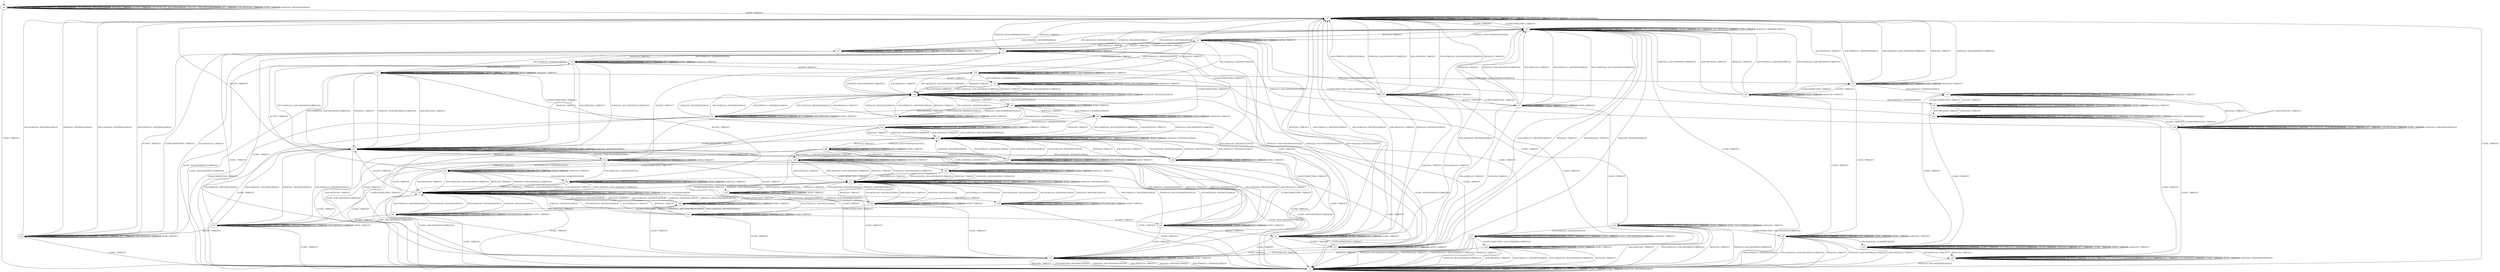 digraph G {
s0 [label="s0"];
s0 -> s0[label=" CLOSECONNECTION / TIMEOUT "];
s0 -> s0[label=" ACK+PSH(V,V,1) / RST(ZERO,ZERO,0) "];
s0 -> s0[label=" SYN+ACK(V,V,0) / RST(ZERO,ZERO,0) "];
s0 -> s0[label=" RST(V,V,0) / TIMEOUT "];
s0 -> s0[label=" ACCEPT / TIMEOUT "];
s0 -> s0[label=" FIN+ACK(V,V,0) / RST(ZERO,ZERO,0) "];
s0 -> s1[label=" LISTEN / TIMEOUT "];
s0 -> s0[label=" SYN(V,V,0) / ACK+RST(ZERO,NEXT,0) "];
s0 -> s0[label=" RCV / TIMEOUT "];
s0 -> s0[label=" ACK+RST(V,V,0) / TIMEOUT "];
s0 -> s2[label=" CLOSE / TIMEOUT "];
s0 -> s0[label=" SEND / TIMEOUT "];
s0 -> s0[label=" ACK(V,V,0) / RST(ZERO,ZERO,0) "];
s1 [label="s1"];
s1 -> s1[label=" CLOSECONNECTION / TIMEOUT "];
s1 -> s1[label=" ACK+PSH(V,V,1) / RST(ZERO,ZERO,0) "];
s1 -> s1[label=" SYN+ACK(V,V,0) / RST(ZERO,ZERO,0) "];
s1 -> s1[label=" RST(V,V,0) / TIMEOUT "];
s1 -> s4[label=" ACCEPT / TIMEOUT "];
s1 -> s1[label=" FIN+ACK(V,V,0) / RST(ZERO,ZERO,0) "];
s1 -> s1[label=" LISTEN / TIMEOUT "];
s1 -> s3[label=" SYN(V,V,0) / ACK+SYN(FRESH,NEXT,0) "];
s1 -> s1[label=" RCV / TIMEOUT "];
s1 -> s1[label=" ACK+RST(V,V,0) / TIMEOUT "];
s1 -> s2[label=" CLOSE / TIMEOUT "];
s1 -> s1[label=" SEND / TIMEOUT "];
s1 -> s1[label=" ACK(V,V,0) / RST(ZERO,ZERO,0) "];
s2 [label="s2"];
s2 -> s2[label=" CLOSECONNECTION / TIMEOUT "];
s2 -> s2[label=" ACK+PSH(V,V,1) / RST(ZERO,ZERO,0) "];
s2 -> s2[label=" SYN+ACK(V,V,0) / RST(ZERO,ZERO,0) "];
s2 -> s2[label=" RST(V,V,0) / TIMEOUT "];
s2 -> s2[label=" ACCEPT / TIMEOUT "];
s2 -> s2[label=" FIN+ACK(V,V,0) / RST(ZERO,ZERO,0) "];
s2 -> s2[label=" LISTEN / TIMEOUT "];
s2 -> s2[label=" SYN(V,V,0) / ACK+RST(ZERO,NEXT,0) "];
s2 -> s2[label=" RCV / TIMEOUT "];
s2 -> s2[label=" ACK+RST(V,V,0) / TIMEOUT "];
s2 -> s2[label=" CLOSE / TIMEOUT "];
s2 -> s2[label=" SEND / TIMEOUT "];
s2 -> s2[label=" ACK(V,V,0) / RST(ZERO,ZERO,0) "];
s3 [label="s3"];
s3 -> s3[label=" CLOSECONNECTION / TIMEOUT "];
s3 -> s8[label=" ACK+PSH(V,V,1) / ACK(NEXT,NEXT,0) "];
s3 -> s6[label=" SYN+ACK(V,V,0) / RST(NEXT,ZERO,0) "];
s3 -> s1[label=" RST(V,V,0) / TIMEOUT "];
s3 -> s9[label=" ACCEPT / TIMEOUT "];
s3 -> s7[label=" FIN+ACK(V,V,0) / ACK(NEXT,NEXT,0) "];
s3 -> s3[label=" LISTEN / TIMEOUT "];
s3 -> s3[label=" SYN(V,V,0) / TIMEOUT "];
s3 -> s3[label=" RCV / TIMEOUT "];
s3 -> s10[label=" ACK+RST(V,V,0) / TIMEOUT "];
s3 -> s5[label=" CLOSE / TIMEOUT "];
s3 -> s3[label=" SEND / TIMEOUT "];
s3 -> s8[label=" ACK(V,V,0) / TIMEOUT "];
s4 [label="s4"];
s4 -> s1[label=" CLOSECONNECTION / TIMEOUT "];
s4 -> s4[label=" ACK+PSH(V,V,1) / RST(ZERO,ZERO,0) "];
s4 -> s4[label=" SYN+ACK(V,V,0) / RST(ZERO,ZERO,0) "];
s4 -> s4[label=" RST(V,V,0) / TIMEOUT "];
s4 -> s4[label=" ACCEPT / TIMEOUT "];
s4 -> s4[label=" FIN+ACK(V,V,0) / RST(ZERO,ZERO,0) "];
s4 -> s4[label=" LISTEN / TIMEOUT "];
s4 -> s9[label=" SYN(V,V,0) / ACK+SYN(FRESH,NEXT,0) "];
s4 -> s4[label=" RCV / TIMEOUT "];
s4 -> s4[label=" ACK+RST(V,V,0) / TIMEOUT "];
s4 -> s2[label=" CLOSE / TIMEOUT "];
s4 -> s4[label=" SEND / TIMEOUT "];
s4 -> s4[label=" ACK(V,V,0) / RST(ZERO,ZERO,0) "];
s5 [label="s5"];
s5 -> s5[label=" CLOSECONNECTION / TIMEOUT "];
s5 -> s2[label=" ACK+PSH(V,V,1) / RST(NEXT,ZERO,0) "];
s5 -> s5[label=" SYN+ACK(V,V,0) / RST(NEXT,ZERO,0) "];
s5 -> s2[label=" RST(V,V,0) / TIMEOUT "];
s5 -> s5[label=" ACCEPT / TIMEOUT "];
s5 -> s2[label=" FIN+ACK(V,V,0) / RST(NEXT,ZERO,0) "];
s5 -> s5[label=" LISTEN / TIMEOUT "];
s5 -> s2[label=" SYN(V,V,0) / ACK+RST(ZERO,NEXT,0) "];
s5 -> s5[label=" RCV / TIMEOUT "];
s5 -> s2[label=" ACK+RST(V,V,0) / TIMEOUT "];
s5 -> s5[label=" CLOSE / TIMEOUT "];
s5 -> s5[label=" SEND / TIMEOUT "];
s5 -> s2[label=" ACK(V,V,0) / RST(NEXT,ZERO,0) "];
s6 [label="s6"];
s6 -> s6[label=" CLOSECONNECTION / TIMEOUT "];
s6 -> s1[label=" ACK+PSH(V,V,1) / RST(NEXT,ZERO,0) "];
s6 -> s6[label=" SYN+ACK(V,V,0) / RST(NEXT,ZERO,0) "];
s6 -> s1[label=" RST(V,V,0) / TIMEOUT "];
s6 -> s11[label=" ACCEPT / TIMEOUT "];
s6 -> s1[label=" FIN+ACK(V,V,0) / RST(NEXT,ZERO,0) "];
s6 -> s6[label=" LISTEN / TIMEOUT "];
s6 -> s3[label=" SYN(V,V,0) / ACK+SYN(FRESH,NEXT,0) "];
s6 -> s6[label=" RCV / TIMEOUT "];
s6 -> s1[label=" ACK+RST(V,V,0) / TIMEOUT "];
s6 -> s5[label=" CLOSE / TIMEOUT "];
s6 -> s6[label=" SEND / TIMEOUT "];
s6 -> s1[label=" ACK(V,V,0) / RST(NEXT,ZERO,0) "];
s7 [label="s7"];
s7 -> s7[label=" CLOSECONNECTION / TIMEOUT "];
s7 -> s7[label=" ACK+PSH(V,V,1) / ACK(NEXT,NEXT,0) "];
s7 -> s12[label=" SYN+ACK(V,V,0) / ACK+RST(NEXT,CURRENT,0) "];
s7 -> s12[label=" RST(V,V,0) / TIMEOUT "];
s7 -> s13[label=" ACCEPT / TIMEOUT "];
s7 -> s7[label=" FIN+ACK(V,V,0) / ACK(NEXT,NEXT,0) "];
s7 -> s7[label=" LISTEN / TIMEOUT "];
s7 -> s12[label=" SYN(V,V,0) / ACK+RST(NEXT,CURRENT,0) "];
s7 -> s7[label=" RCV / TIMEOUT "];
s7 -> s12[label=" ACK+RST(V,V,0) / TIMEOUT "];
s7 -> s2[label=" CLOSE / ACK+RST(NEXT,CURRENT,0) "];
s7 -> s7[label=" SEND / TIMEOUT "];
s7 -> s7[label=" ACK(V,V,0) / TIMEOUT "];
s8 [label="s8"];
s8 -> s8[label=" CLOSECONNECTION / TIMEOUT "];
s8 -> s8[label=" ACK+PSH(V,V,1) / ACK(NEXT,NEXT,0) "];
s8 -> s12[label=" SYN+ACK(V,V,0) / ACK+RST(NEXT,CURRENT,0) "];
s8 -> s12[label=" RST(V,V,0) / TIMEOUT "];
s8 -> s14[label=" ACCEPT / TIMEOUT "];
s8 -> s7[label=" FIN+ACK(V,V,0) / ACK(NEXT,NEXT,0) "];
s8 -> s8[label=" LISTEN / TIMEOUT "];
s8 -> s12[label=" SYN(V,V,0) / ACK+RST(NEXT,CURRENT,0) "];
s8 -> s8[label=" RCV / TIMEOUT "];
s8 -> s12[label=" ACK+RST(V,V,0) / TIMEOUT "];
s8 -> s2[label=" CLOSE / ACK+RST(NEXT,CURRENT,0) "];
s8 -> s8[label=" SEND / TIMEOUT "];
s8 -> s8[label=" ACK(V,V,0) / TIMEOUT "];
s9 [label="s9"];
s9 -> s3[label=" CLOSECONNECTION / TIMEOUT "];
s9 -> s14[label=" ACK+PSH(V,V,1) / ACK(NEXT,NEXT,0) "];
s9 -> s11[label=" SYN+ACK(V,V,0) / RST(NEXT,ZERO,0) "];
s9 -> s4[label=" RST(V,V,0) / TIMEOUT "];
s9 -> s9[label=" ACCEPT / TIMEOUT "];
s9 -> s13[label=" FIN+ACK(V,V,0) / ACK(NEXT,NEXT,0) "];
s9 -> s9[label=" LISTEN / TIMEOUT "];
s9 -> s9[label=" SYN(V,V,0) / TIMEOUT "];
s9 -> s9[label=" RCV / TIMEOUT "];
s9 -> s15[label=" ACK+RST(V,V,0) / TIMEOUT "];
s9 -> s5[label=" CLOSE / TIMEOUT "];
s9 -> s9[label=" SEND / TIMEOUT "];
s9 -> s14[label=" ACK(V,V,0) / TIMEOUT "];
s10 [label="s10"];
s10 -> s10[label=" CLOSECONNECTION / TIMEOUT "];
s10 -> s1[label=" ACK+PSH(V,V,1) / RST(ZERO,ZERO,0) "];
s10 -> s1[label=" SYN+ACK(V,V,0) / RST(ZERO,ZERO,0) "];
s10 -> s10[label=" RST(V,V,0) / TIMEOUT "];
s10 -> s15[label=" ACCEPT / TIMEOUT "];
s10 -> s1[label=" FIN+ACK(V,V,0) / RST(ZERO,ZERO,0) "];
s10 -> s10[label=" LISTEN / TIMEOUT "];
s10 -> s10[label=" SYN(V,V,0) / TIMEOUT "];
s10 -> s10[label=" RCV / TIMEOUT "];
s10 -> s10[label=" ACK+RST(V,V,0) / TIMEOUT "];
s10 -> s2[label=" CLOSE / TIMEOUT "];
s10 -> s10[label=" SEND / TIMEOUT "];
s10 -> s1[label=" ACK(V,V,0) / RST(ZERO,ZERO,0) "];
s11 [label="s11"];
s11 -> s6[label=" CLOSECONNECTION / TIMEOUT "];
s11 -> s4[label=" ACK+PSH(V,V,1) / RST(NEXT,ZERO,0) "];
s11 -> s11[label=" SYN+ACK(V,V,0) / RST(NEXT,ZERO,0) "];
s11 -> s4[label=" RST(V,V,0) / TIMEOUT "];
s11 -> s11[label=" ACCEPT / TIMEOUT "];
s11 -> s4[label=" FIN+ACK(V,V,0) / RST(NEXT,ZERO,0) "];
s11 -> s11[label=" LISTEN / TIMEOUT "];
s11 -> s9[label=" SYN(V,V,0) / ACK+SYN(FRESH,NEXT,0) "];
s11 -> s11[label=" RCV / TIMEOUT "];
s11 -> s4[label=" ACK+RST(V,V,0) / TIMEOUT "];
s11 -> s5[label=" CLOSE / TIMEOUT "];
s11 -> s11[label=" SEND / TIMEOUT "];
s11 -> s4[label=" ACK(V,V,0) / RST(NEXT,ZERO,0) "];
s12 [label="s12"];
s12 -> s12[label=" CLOSECONNECTION / TIMEOUT "];
s12 -> s12[label=" ACK+PSH(V,V,1) / RST(ZERO,ZERO,0) "];
s12 -> s12[label=" SYN+ACK(V,V,0) / RST(ZERO,ZERO,0) "];
s12 -> s12[label=" RST(V,V,0) / TIMEOUT "];
s12 -> s1[label=" ACCEPT / TIMEOUT "];
s12 -> s12[label=" FIN+ACK(V,V,0) / RST(ZERO,ZERO,0) "];
s12 -> s12[label=" LISTEN / TIMEOUT "];
s12 -> s16[label=" SYN(V,V,0) / ACK+SYN(FRESH,NEXT,0) "];
s12 -> s12[label=" RCV / TIMEOUT "];
s12 -> s12[label=" ACK+RST(V,V,0) / TIMEOUT "];
s12 -> s2[label=" CLOSE / TIMEOUT "];
s12 -> s12[label=" SEND / TIMEOUT "];
s12 -> s12[label=" ACK(V,V,0) / RST(ZERO,ZERO,0) "];
s13 [label="s13"];
s13 -> s18[label=" CLOSECONNECTION / ACK+FIN(NEXT,CURRENT,0) "];
s13 -> s13[label=" ACK+PSH(V,V,1) / ACK(NEXT,NEXT,0) "];
s13 -> s19[label=" SYN+ACK(V,V,0) / ACK+RST(NEXT,CURRENT,0) "];
s13 -> s19[label=" RST(V,V,0) / TIMEOUT "];
s13 -> s13[label=" ACCEPT / TIMEOUT "];
s13 -> s13[label=" FIN+ACK(V,V,0) / ACK(NEXT,NEXT,0) "];
s13 -> s13[label=" LISTEN / TIMEOUT "];
s13 -> s19[label=" SYN(V,V,0) / ACK+RST(NEXT,CURRENT,0) "];
s13 -> s13[label=" RCV / TIMEOUT "];
s13 -> s19[label=" ACK+RST(V,V,0) / TIMEOUT "];
s13 -> s17[label=" CLOSE / TIMEOUT "];
s13 -> s13[label=" SEND / ACK+PSH(NEXT,CURRENT,1) "];
s13 -> s13[label=" ACK(V,V,0) / TIMEOUT "];
s14 [label="s14"];
s14 -> s21[label=" CLOSECONNECTION / ACK+FIN(NEXT,CURRENT,0) "];
s14 -> s14[label=" ACK+PSH(V,V,1) / ACK(NEXT,NEXT,0) "];
s14 -> s19[label=" SYN+ACK(V,V,0) / ACK+RST(NEXT,CURRENT,0) "];
s14 -> s19[label=" RST(V,V,0) / TIMEOUT "];
s14 -> s14[label=" ACCEPT / TIMEOUT "];
s14 -> s13[label=" FIN+ACK(V,V,0) / ACK(NEXT,NEXT,0) "];
s14 -> s14[label=" LISTEN / TIMEOUT "];
s14 -> s19[label=" SYN(V,V,0) / ACK+RST(NEXT,CURRENT,0) "];
s14 -> s14[label=" RCV / TIMEOUT "];
s14 -> s19[label=" ACK+RST(V,V,0) / TIMEOUT "];
s14 -> s20[label=" CLOSE / TIMEOUT "];
s14 -> s14[label=" SEND / ACK+PSH(NEXT,CURRENT,1) "];
s14 -> s14[label=" ACK(V,V,0) / TIMEOUT "];
s15 [label="s15"];
s15 -> s10[label=" CLOSECONNECTION / TIMEOUT "];
s15 -> s4[label=" ACK+PSH(V,V,1) / RST(ZERO,ZERO,0) "];
s15 -> s4[label=" SYN+ACK(V,V,0) / RST(ZERO,ZERO,0) "];
s15 -> s15[label=" RST(V,V,0) / TIMEOUT "];
s15 -> s15[label=" ACCEPT / TIMEOUT "];
s15 -> s4[label=" FIN+ACK(V,V,0) / RST(ZERO,ZERO,0) "];
s15 -> s15[label=" LISTEN / TIMEOUT "];
s15 -> s15[label=" SYN(V,V,0) / TIMEOUT "];
s15 -> s15[label=" RCV / TIMEOUT "];
s15 -> s15[label=" ACK+RST(V,V,0) / TIMEOUT "];
s15 -> s2[label=" CLOSE / TIMEOUT "];
s15 -> s15[label=" SEND / TIMEOUT "];
s15 -> s4[label=" ACK(V,V,0) / RST(ZERO,ZERO,0) "];
s16 [label="s16"];
s16 -> s16[label=" CLOSECONNECTION / TIMEOUT "];
s16 -> s23[label=" ACK+PSH(V,V,1) / ACK(NEXT,NEXT,0) "];
s16 -> s22[label=" SYN+ACK(V,V,0) / RST(NEXT,ZERO,0) "];
s16 -> s12[label=" RST(V,V,0) / TIMEOUT "];
s16 -> s3[label=" ACCEPT / TIMEOUT "];
s16 -> s24[label=" FIN+ACK(V,V,0) / ACK(NEXT,NEXT,0) "];
s16 -> s16[label=" LISTEN / TIMEOUT "];
s16 -> s16[label=" SYN(V,V,0) / TIMEOUT "];
s16 -> s16[label=" RCV / TIMEOUT "];
s16 -> s25[label=" ACK+RST(V,V,0) / TIMEOUT "];
s16 -> s5[label=" CLOSE / TIMEOUT "];
s16 -> s16[label=" SEND / TIMEOUT "];
s16 -> s23[label=" ACK(V,V,0) / TIMEOUT "];
s17 [label="s17"];
s17 -> s26[label=" CLOSECONNECTION / ACK+FIN(NEXT,CURRENT,0) "];
s17 -> s17[label=" ACK+PSH(V,V,1) / ACK(NEXT,NEXT,0) "];
s17 -> s2[label=" SYN+ACK(V,V,0) / ACK+RST(NEXT,CURRENT,0) "];
s17 -> s2[label=" RST(V,V,0) / TIMEOUT "];
s17 -> s17[label=" ACCEPT / TIMEOUT "];
s17 -> s17[label=" FIN+ACK(V,V,0) / ACK(NEXT,NEXT,0) "];
s17 -> s17[label=" LISTEN / TIMEOUT "];
s17 -> s2[label=" SYN(V,V,0) / ACK+RST(NEXT,CURRENT,0) "];
s17 -> s17[label=" RCV / TIMEOUT "];
s17 -> s2[label=" ACK+RST(V,V,0) / TIMEOUT "];
s17 -> s17[label=" CLOSE / TIMEOUT "];
s17 -> s17[label=" SEND / ACK+PSH(NEXT,CURRENT,1) "];
s17 -> s17[label=" ACK(V,V,0) / TIMEOUT "];
s18 [label="s18"];
s18 -> s18[label=" CLOSECONNECTION / TIMEOUT "];
s18 -> s1[label=" ACK+PSH(V,V,1) / RST(NEXT,ZERO,0) "];
s18 -> s1[label=" SYN+ACK(V,V,0) / ACK+RST(NEXT,CURRENT,0) "];
s18 -> s1[label=" RST(V,V,0) / TIMEOUT "];
s18 -> s27[label=" ACCEPT / TIMEOUT "];
s18 -> s6[label=" FIN+ACK(V,V,0) / TIMEOUT "];
s18 -> s18[label=" LISTEN / TIMEOUT "];
s18 -> s1[label=" SYN(V,V,0) / ACK+RST(NEXT,CURRENT,0) "];
s18 -> s18[label=" RCV / TIMEOUT "];
s18 -> s1[label=" ACK+RST(V,V,0) / TIMEOUT "];
s18 -> s26[label=" CLOSE / TIMEOUT "];
s18 -> s18[label=" SEND / TIMEOUT "];
s18 -> s6[label=" ACK(V,V,0) / TIMEOUT "];
s19 [label="s19"];
s19 -> s1[label=" CLOSECONNECTION / TIMEOUT "];
s19 -> s19[label=" ACK+PSH(V,V,1) / RST(ZERO,ZERO,0) "];
s19 -> s19[label=" SYN+ACK(V,V,0) / RST(ZERO,ZERO,0) "];
s19 -> s19[label=" RST(V,V,0) / TIMEOUT "];
s19 -> s19[label=" ACCEPT / TIMEOUT "];
s19 -> s19[label=" FIN+ACK(V,V,0) / RST(ZERO,ZERO,0) "];
s19 -> s19[label=" LISTEN / TIMEOUT "];
s19 -> s28[label=" SYN(V,V,0) / ACK+SYN(FRESH,NEXT,0) "];
s19 -> s19[label=" RCV / TIMEOUT "];
s19 -> s19[label=" ACK+RST(V,V,0) / TIMEOUT "];
s19 -> s2[label=" CLOSE / TIMEOUT "];
s19 -> s19[label=" SEND / TIMEOUT "];
s19 -> s19[label=" ACK(V,V,0) / RST(ZERO,ZERO,0) "];
s20 [label="s20"];
s20 -> s29[label=" CLOSECONNECTION / ACK+FIN(NEXT,CURRENT,0) "];
s20 -> s20[label=" ACK+PSH(V,V,1) / ACK(NEXT,NEXT,0) "];
s20 -> s2[label=" SYN+ACK(V,V,0) / ACK+RST(NEXT,CURRENT,0) "];
s20 -> s2[label=" RST(V,V,0) / TIMEOUT "];
s20 -> s20[label=" ACCEPT / TIMEOUT "];
s20 -> s17[label=" FIN+ACK(V,V,0) / ACK(NEXT,NEXT,0) "];
s20 -> s20[label=" LISTEN / TIMEOUT "];
s20 -> s2[label=" SYN(V,V,0) / ACK+RST(NEXT,CURRENT,0) "];
s20 -> s20[label=" RCV / TIMEOUT "];
s20 -> s2[label=" ACK+RST(V,V,0) / TIMEOUT "];
s20 -> s20[label=" CLOSE / TIMEOUT "];
s20 -> s20[label=" SEND / ACK+PSH(NEXT,CURRENT,1) "];
s20 -> s20[label=" ACK(V,V,0) / TIMEOUT "];
s21 [label="s21"];
s21 -> s21[label=" CLOSECONNECTION / TIMEOUT "];
s21 -> s1[label=" ACK+PSH(V,V,1) / RST(NEXT,ZERO,0) "];
s21 -> s1[label=" SYN+ACK(V,V,0) / ACK+RST(NEXT,CURRENT,0) "];
s21 -> s1[label=" RST(V,V,0) / TIMEOUT "];
s21 -> s30[label=" ACCEPT / TIMEOUT "];
s21 -> s31[label=" FIN+ACK(V,V,0) / ACK(NEXT,NEXT,0) "];
s21 -> s21[label=" LISTEN / TIMEOUT "];
s21 -> s1[label=" SYN(V,V,0) / ACK+RST(NEXT,CURRENT,0) "];
s21 -> s21[label=" RCV / TIMEOUT "];
s21 -> s1[label=" ACK+RST(V,V,0) / TIMEOUT "];
s21 -> s29[label=" CLOSE / TIMEOUT "];
s21 -> s21[label=" SEND / TIMEOUT "];
s21 -> s21[label=" ACK(V,V,0) / TIMEOUT "];
s22 [label="s22"];
s22 -> s22[label=" CLOSECONNECTION / TIMEOUT "];
s22 -> s12[label=" ACK+PSH(V,V,1) / RST(NEXT,ZERO,0) "];
s22 -> s22[label=" SYN+ACK(V,V,0) / RST(NEXT,ZERO,0) "];
s22 -> s12[label=" RST(V,V,0) / TIMEOUT "];
s22 -> s6[label=" ACCEPT / TIMEOUT "];
s22 -> s12[label=" FIN+ACK(V,V,0) / RST(NEXT,ZERO,0) "];
s22 -> s22[label=" LISTEN / TIMEOUT "];
s22 -> s16[label=" SYN(V,V,0) / ACK+SYN(FRESH,NEXT,0) "];
s22 -> s22[label=" RCV / TIMEOUT "];
s22 -> s12[label=" ACK+RST(V,V,0) / TIMEOUT "];
s22 -> s5[label=" CLOSE / TIMEOUT "];
s22 -> s22[label=" SEND / TIMEOUT "];
s22 -> s12[label=" ACK(V,V,0) / RST(NEXT,ZERO,0) "];
s23 [label="s23"];
s23 -> s23[label=" CLOSECONNECTION / TIMEOUT "];
s23 -> s23[label=" ACK+PSH(V,V,1) / ACK(NEXT,NEXT,0) "];
s23 -> s32[label=" SYN+ACK(V,V,0) / ACK+RST(NEXT,CURRENT,0) "];
s23 -> s32[label=" RST(V,V,0) / TIMEOUT "];
s23 -> s8[label=" ACCEPT / TIMEOUT "];
s23 -> s24[label=" FIN+ACK(V,V,0) / ACK(NEXT,NEXT,0) "];
s23 -> s23[label=" LISTEN / TIMEOUT "];
s23 -> s32[label=" SYN(V,V,0) / ACK+RST(NEXT,CURRENT,0) "];
s23 -> s23[label=" RCV / TIMEOUT "];
s23 -> s32[label=" ACK+RST(V,V,0) / TIMEOUT "];
s23 -> s2[label=" CLOSE / ACK+RST(NEXT,CURRENT,0) "];
s23 -> s23[label=" SEND / TIMEOUT "];
s23 -> s23[label=" ACK(V,V,0) / TIMEOUT "];
s24 [label="s24"];
s24 -> s24[label=" CLOSECONNECTION / TIMEOUT "];
s24 -> s24[label=" ACK+PSH(V,V,1) / ACK(NEXT,NEXT,0) "];
s24 -> s32[label=" SYN+ACK(V,V,0) / ACK+RST(NEXT,CURRENT,0) "];
s24 -> s32[label=" RST(V,V,0) / TIMEOUT "];
s24 -> s7[label=" ACCEPT / TIMEOUT "];
s24 -> s24[label=" FIN+ACK(V,V,0) / ACK(NEXT,NEXT,0) "];
s24 -> s24[label=" LISTEN / TIMEOUT "];
s24 -> s32[label=" SYN(V,V,0) / ACK+RST(NEXT,CURRENT,0) "];
s24 -> s24[label=" RCV / TIMEOUT "];
s24 -> s32[label=" ACK+RST(V,V,0) / TIMEOUT "];
s24 -> s2[label=" CLOSE / ACK+RST(NEXT,CURRENT,0) "];
s24 -> s24[label=" SEND / TIMEOUT "];
s24 -> s24[label=" ACK(V,V,0) / TIMEOUT "];
s25 [label="s25"];
s25 -> s25[label=" CLOSECONNECTION / TIMEOUT "];
s25 -> s12[label=" ACK+PSH(V,V,1) / RST(ZERO,ZERO,0) "];
s25 -> s12[label=" SYN+ACK(V,V,0) / RST(ZERO,ZERO,0) "];
s25 -> s25[label=" RST(V,V,0) / TIMEOUT "];
s25 -> s10[label=" ACCEPT / TIMEOUT "];
s25 -> s12[label=" FIN+ACK(V,V,0) / RST(ZERO,ZERO,0) "];
s25 -> s25[label=" LISTEN / TIMEOUT "];
s25 -> s25[label=" SYN(V,V,0) / TIMEOUT "];
s25 -> s25[label=" RCV / TIMEOUT "];
s25 -> s25[label=" ACK+RST(V,V,0) / TIMEOUT "];
s25 -> s2[label=" CLOSE / TIMEOUT "];
s25 -> s25[label=" SEND / TIMEOUT "];
s25 -> s12[label=" ACK(V,V,0) / RST(ZERO,ZERO,0) "];
s26 [label="s26"];
s26 -> s26[label=" CLOSECONNECTION / TIMEOUT "];
s26 -> s2[label=" ACK+PSH(V,V,1) / RST(NEXT,ZERO,0) "];
s26 -> s2[label=" SYN+ACK(V,V,0) / ACK+RST(NEXT,CURRENT,0) "];
s26 -> s2[label=" RST(V,V,0) / TIMEOUT "];
s26 -> s26[label=" ACCEPT / TIMEOUT "];
s26 -> s5[label=" FIN+ACK(V,V,0) / TIMEOUT "];
s26 -> s26[label=" LISTEN / TIMEOUT "];
s26 -> s2[label=" SYN(V,V,0) / ACK+RST(NEXT,CURRENT,0) "];
s26 -> s26[label=" RCV / TIMEOUT "];
s26 -> s2[label=" ACK+RST(V,V,0) / TIMEOUT "];
s26 -> s26[label=" CLOSE / TIMEOUT "];
s26 -> s26[label=" SEND / TIMEOUT "];
s26 -> s5[label=" ACK(V,V,0) / TIMEOUT "];
s27 [label="s27"];
s27 -> s18[label=" CLOSECONNECTION / TIMEOUT "];
s27 -> s4[label=" ACK+PSH(V,V,1) / RST(NEXT,ZERO,0) "];
s27 -> s4[label=" SYN+ACK(V,V,0) / ACK+RST(NEXT,CURRENT,0) "];
s27 -> s4[label=" RST(V,V,0) / TIMEOUT "];
s27 -> s27[label=" ACCEPT / TIMEOUT "];
s27 -> s11[label=" FIN+ACK(V,V,0) / TIMEOUT "];
s27 -> s27[label=" LISTEN / TIMEOUT "];
s27 -> s4[label=" SYN(V,V,0) / ACK+RST(NEXT,CURRENT,0) "];
s27 -> s27[label=" RCV / TIMEOUT "];
s27 -> s4[label=" ACK+RST(V,V,0) / TIMEOUT "];
s27 -> s26[label=" CLOSE / TIMEOUT "];
s27 -> s27[label=" SEND / TIMEOUT "];
s27 -> s11[label=" ACK(V,V,0) / TIMEOUT "];
s28 [label="s28"];
s28 -> s3[label=" CLOSECONNECTION / TIMEOUT "];
s28 -> s34[label=" ACK+PSH(V,V,1) / ACK(NEXT,NEXT,0) "];
s28 -> s36[label=" SYN+ACK(V,V,0) / RST(NEXT,ZERO,0) "];
s28 -> s19[label=" RST(V,V,0) / TIMEOUT "];
s28 -> s28[label=" ACCEPT / TIMEOUT "];
s28 -> s33[label=" FIN+ACK(V,V,0) / ACK(NEXT,NEXT,0) "];
s28 -> s28[label=" LISTEN / TIMEOUT "];
s28 -> s28[label=" SYN(V,V,0) / TIMEOUT "];
s28 -> s28[label=" RCV / TIMEOUT "];
s28 -> s35[label=" ACK+RST(V,V,0) / TIMEOUT "];
s28 -> s5[label=" CLOSE / TIMEOUT "];
s28 -> s28[label=" SEND / TIMEOUT "];
s28 -> s34[label=" ACK(V,V,0) / TIMEOUT "];
s29 [label="s29"];
s29 -> s29[label=" CLOSECONNECTION / TIMEOUT "];
s29 -> s2[label=" ACK+PSH(V,V,1) / RST(NEXT,ZERO,0) "];
s29 -> s2[label=" SYN+ACK(V,V,0) / ACK+RST(NEXT,CURRENT,0) "];
s29 -> s2[label=" RST(V,V,0) / TIMEOUT "];
s29 -> s29[label=" ACCEPT / TIMEOUT "];
s29 -> s37[label=" FIN+ACK(V,V,0) / ACK(NEXT,NEXT,0) "];
s29 -> s29[label=" LISTEN / TIMEOUT "];
s29 -> s2[label=" SYN(V,V,0) / ACK+RST(NEXT,CURRENT,0) "];
s29 -> s29[label=" RCV / TIMEOUT "];
s29 -> s2[label=" ACK+RST(V,V,0) / TIMEOUT "];
s29 -> s29[label=" CLOSE / TIMEOUT "];
s29 -> s29[label=" SEND / TIMEOUT "];
s29 -> s29[label=" ACK(V,V,0) / TIMEOUT "];
s30 [label="s30"];
s30 -> s21[label=" CLOSECONNECTION / TIMEOUT "];
s30 -> s4[label=" ACK+PSH(V,V,1) / RST(NEXT,ZERO,0) "];
s30 -> s4[label=" SYN+ACK(V,V,0) / ACK+RST(NEXT,CURRENT,0) "];
s30 -> s4[label=" RST(V,V,0) / TIMEOUT "];
s30 -> s30[label=" ACCEPT / TIMEOUT "];
s30 -> s38[label=" FIN+ACK(V,V,0) / ACK(NEXT,NEXT,0) "];
s30 -> s30[label=" LISTEN / TIMEOUT "];
s30 -> s4[label=" SYN(V,V,0) / ACK+RST(NEXT,CURRENT,0) "];
s30 -> s30[label=" RCV / TIMEOUT "];
s30 -> s4[label=" ACK+RST(V,V,0) / TIMEOUT "];
s30 -> s29[label=" CLOSE / TIMEOUT "];
s30 -> s30[label=" SEND / TIMEOUT "];
s30 -> s30[label=" ACK(V,V,0) / TIMEOUT "];
s31 [label="s31"];
s31 -> s31[label=" CLOSECONNECTION / TIMEOUT "];
s31 -> s31[label=" ACK+PSH(V,V,1) / ACK(NEXT,CURRENT,0) "];
s31 -> s31[label=" SYN+ACK(V,V,0) / ACK(NEXT,CURRENT,0) "];
s31 -> s39[label=" RST(V,V,0) / TIMEOUT "];
s31 -> s38[label=" ACCEPT / TIMEOUT "];
s31 -> s31[label=" FIN+ACK(V,V,0) / ACK(NEXT,CURRENT,0) "];
s31 -> s31[label=" LISTEN / TIMEOUT "];
s31 -> s31[label=" SYN(V,V,0) / TIMEOUT "];
s31 -> s31[label=" RCV / TIMEOUT "];
s31 -> s39[label=" ACK+RST(V,V,0) / TIMEOUT "];
s31 -> s37[label=" CLOSE / TIMEOUT "];
s31 -> s31[label=" SEND / TIMEOUT "];
s31 -> s31[label=" ACK(V,V,0) / TIMEOUT "];
s32 [label="s32"];
s32 -> s32[label=" CLOSECONNECTION / TIMEOUT "];
s32 -> s32[label=" ACK+PSH(V,V,1) / RST(ZERO,ZERO,0) "];
s32 -> s32[label=" SYN+ACK(V,V,0) / RST(ZERO,ZERO,0) "];
s32 -> s32[label=" RST(V,V,0) / TIMEOUT "];
s32 -> s12[label=" ACCEPT / TIMEOUT "];
s32 -> s32[label=" FIN+ACK(V,V,0) / RST(ZERO,ZERO,0) "];
s32 -> s32[label=" LISTEN / TIMEOUT "];
s32 -> s40[label=" SYN(V,V,0) / ACK+SYN(FRESH,NEXT,0) "];
s32 -> s32[label=" RCV / TIMEOUT "];
s32 -> s32[label=" ACK+RST(V,V,0) / TIMEOUT "];
s32 -> s2[label=" CLOSE / TIMEOUT "];
s32 -> s32[label=" SEND / TIMEOUT "];
s32 -> s32[label=" ACK(V,V,0) / RST(ZERO,ZERO,0) "];
s33 [label="s33"];
s33 -> s7[label=" CLOSECONNECTION / TIMEOUT "];
s33 -> s33[label=" ACK+PSH(V,V,1) / ACK(NEXT,NEXT,0) "];
s33 -> s41[label=" SYN+ACK(V,V,0) / ACK+RST(NEXT,CURRENT,0) "];
s33 -> s41[label=" RST(V,V,0) / TIMEOUT "];
s33 -> s33[label=" ACCEPT / TIMEOUT "];
s33 -> s33[label=" FIN+ACK(V,V,0) / ACK(NEXT,NEXT,0) "];
s33 -> s33[label=" LISTEN / TIMEOUT "];
s33 -> s41[label=" SYN(V,V,0) / ACK+RST(NEXT,CURRENT,0) "];
s33 -> s33[label=" RCV / TIMEOUT "];
s33 -> s41[label=" ACK+RST(V,V,0) / TIMEOUT "];
s33 -> s2[label=" CLOSE / ACK+RST(NEXT,CURRENT,0) "];
s33 -> s33[label=" SEND / TIMEOUT "];
s33 -> s33[label=" ACK(V,V,0) / TIMEOUT "];
s34 [label="s34"];
s34 -> s8[label=" CLOSECONNECTION / TIMEOUT "];
s34 -> s34[label=" ACK+PSH(V,V,1) / ACK(NEXT,NEXT,0) "];
s34 -> s41[label=" SYN+ACK(V,V,0) / ACK+RST(NEXT,CURRENT,0) "];
s34 -> s41[label=" RST(V,V,0) / TIMEOUT "];
s34 -> s34[label=" ACCEPT / TIMEOUT "];
s34 -> s33[label=" FIN+ACK(V,V,0) / ACK(NEXT,NEXT,0) "];
s34 -> s34[label=" LISTEN / TIMEOUT "];
s34 -> s41[label=" SYN(V,V,0) / ACK+RST(NEXT,CURRENT,0) "];
s34 -> s34[label=" RCV / TIMEOUT "];
s34 -> s41[label=" ACK+RST(V,V,0) / TIMEOUT "];
s34 -> s2[label=" CLOSE / ACK+RST(NEXT,CURRENT,0) "];
s34 -> s34[label=" SEND / TIMEOUT "];
s34 -> s34[label=" ACK(V,V,0) / TIMEOUT "];
s35 [label="s35"];
s35 -> s10[label=" CLOSECONNECTION / TIMEOUT "];
s35 -> s19[label=" ACK+PSH(V,V,1) / RST(ZERO,ZERO,0) "];
s35 -> s19[label=" SYN+ACK(V,V,0) / RST(ZERO,ZERO,0) "];
s35 -> s35[label=" RST(V,V,0) / TIMEOUT "];
s35 -> s35[label=" ACCEPT / TIMEOUT "];
s35 -> s19[label=" FIN+ACK(V,V,0) / RST(ZERO,ZERO,0) "];
s35 -> s35[label=" LISTEN / TIMEOUT "];
s35 -> s35[label=" SYN(V,V,0) / TIMEOUT "];
s35 -> s35[label=" RCV / TIMEOUT "];
s35 -> s35[label=" ACK+RST(V,V,0) / TIMEOUT "];
s35 -> s2[label=" CLOSE / TIMEOUT "];
s35 -> s35[label=" SEND / TIMEOUT "];
s35 -> s19[label=" ACK(V,V,0) / RST(ZERO,ZERO,0) "];
s36 [label="s36"];
s36 -> s6[label=" CLOSECONNECTION / TIMEOUT "];
s36 -> s19[label=" ACK+PSH(V,V,1) / RST(NEXT,ZERO,0) "];
s36 -> s36[label=" SYN+ACK(V,V,0) / RST(NEXT,ZERO,0) "];
s36 -> s19[label=" RST(V,V,0) / TIMEOUT "];
s36 -> s36[label=" ACCEPT / TIMEOUT "];
s36 -> s19[label=" FIN+ACK(V,V,0) / RST(NEXT,ZERO,0) "];
s36 -> s36[label=" LISTEN / TIMEOUT "];
s36 -> s28[label=" SYN(V,V,0) / ACK+SYN(FRESH,NEXT,0) "];
s36 -> s36[label=" RCV / TIMEOUT "];
s36 -> s19[label=" ACK+RST(V,V,0) / TIMEOUT "];
s36 -> s5[label=" CLOSE / TIMEOUT "];
s36 -> s36[label=" SEND / TIMEOUT "];
s36 -> s19[label=" ACK(V,V,0) / RST(NEXT,ZERO,0) "];
s37 [label="s37"];
s37 -> s37[label=" CLOSECONNECTION / TIMEOUT "];
s37 -> s37[label=" ACK+PSH(V,V,1) / ACK(NEXT,CURRENT,0) "];
s37 -> s37[label=" SYN+ACK(V,V,0) / ACK(NEXT,CURRENT,0) "];
s37 -> s42[label=" RST(V,V,0) / TIMEOUT "];
s37 -> s37[label=" ACCEPT / TIMEOUT "];
s37 -> s37[label=" FIN+ACK(V,V,0) / ACK(NEXT,CURRENT,0) "];
s37 -> s37[label=" LISTEN / TIMEOUT "];
s37 -> s37[label=" SYN(V,V,0) / TIMEOUT "];
s37 -> s37[label=" RCV / TIMEOUT "];
s37 -> s42[label=" ACK+RST(V,V,0) / TIMEOUT "];
s37 -> s37[label=" CLOSE / TIMEOUT "];
s37 -> s37[label=" SEND / TIMEOUT "];
s37 -> s37[label=" ACK(V,V,0) / TIMEOUT "];
s38 [label="s38"];
s38 -> s31[label=" CLOSECONNECTION / TIMEOUT "];
s38 -> s38[label=" ACK+PSH(V,V,1) / ACK(NEXT,CURRENT,0) "];
s38 -> s38[label=" SYN+ACK(V,V,0) / ACK(NEXT,CURRENT,0) "];
s38 -> s43[label=" RST(V,V,0) / TIMEOUT "];
s38 -> s38[label=" ACCEPT / TIMEOUT "];
s38 -> s38[label=" FIN+ACK(V,V,0) / ACK(NEXT,CURRENT,0) "];
s38 -> s38[label=" LISTEN / TIMEOUT "];
s38 -> s38[label=" SYN(V,V,0) / TIMEOUT "];
s38 -> s38[label=" RCV / TIMEOUT "];
s38 -> s43[label=" ACK+RST(V,V,0) / TIMEOUT "];
s38 -> s37[label=" CLOSE / TIMEOUT "];
s38 -> s38[label=" SEND / TIMEOUT "];
s38 -> s38[label=" ACK(V,V,0) / TIMEOUT "];
s39 [label="s39"];
s39 -> s39[label=" CLOSECONNECTION / TIMEOUT "];
s39 -> s39[label=" ACK+PSH(V,V,1) / ACK(FRESH,FRESH,0) "];
s39 -> s39[label=" SYN+ACK(V,V,0) / ACK(FRESH,FRESH,0) "];
s39 -> s39[label=" RST(V,V,0) / TIMEOUT "];
s39 -> s43[label=" ACCEPT / TIMEOUT "];
s39 -> s39[label=" FIN+ACK(V,V,0) / ACK(FRESH,FRESH,0) "];
s39 -> s39[label=" LISTEN / TIMEOUT "];
s39 -> s3[label=" SYN(V,V,0) / ACK+SYN(FRESH,NEXT,0) "];
s39 -> s39[label=" RCV / TIMEOUT "];
s39 -> s39[label=" ACK+RST(V,V,0) / TIMEOUT "];
s39 -> s42[label=" CLOSE / TIMEOUT "];
s39 -> s39[label=" SEND / TIMEOUT "];
s39 -> s39[label=" ACK(V,V,0) / ACK(FRESH,FRESH,0) "];
s40 [label="s40"];
s40 -> s40[label=" CLOSECONNECTION / TIMEOUT "];
s40 -> s32[label=" ACK+PSH(V,V,1) / RST(NEXT,ZERO,0) "];
s40 -> s44[label=" SYN+ACK(V,V,0) / RST(NEXT,ZERO,0) "];
s40 -> s32[label=" RST(V,V,0) / TIMEOUT "];
s40 -> s16[label=" ACCEPT / TIMEOUT "];
s40 -> s32[label=" FIN+ACK(V,V,0) / RST(NEXT,ZERO,0) "];
s40 -> s40[label=" LISTEN / TIMEOUT "];
s40 -> s40[label=" SYN(V,V,0) / TIMEOUT "];
s40 -> s40[label=" RCV / TIMEOUT "];
s40 -> s45[label=" ACK+RST(V,V,0) / TIMEOUT "];
s40 -> s5[label=" CLOSE / TIMEOUT "];
s40 -> s40[label=" SEND / TIMEOUT "];
s40 -> s32[label=" ACK(V,V,0) / RST(NEXT,ZERO,0) "];
s41 [label="s41"];
s41 -> s12[label=" CLOSECONNECTION / TIMEOUT "];
s41 -> s41[label=" ACK+PSH(V,V,1) / RST(ZERO,ZERO,0) "];
s41 -> s41[label=" SYN+ACK(V,V,0) / RST(ZERO,ZERO,0) "];
s41 -> s41[label=" RST(V,V,0) / TIMEOUT "];
s41 -> s41[label=" ACCEPT / TIMEOUT "];
s41 -> s41[label=" FIN+ACK(V,V,0) / RST(ZERO,ZERO,0) "];
s41 -> s41[label=" LISTEN / TIMEOUT "];
s41 -> s46[label=" SYN(V,V,0) / ACK+SYN(FRESH,NEXT,0) "];
s41 -> s41[label=" RCV / TIMEOUT "];
s41 -> s41[label=" ACK+RST(V,V,0) / TIMEOUT "];
s41 -> s2[label=" CLOSE / TIMEOUT "];
s41 -> s41[label=" SEND / TIMEOUT "];
s41 -> s41[label=" ACK(V,V,0) / RST(ZERO,ZERO,0) "];
s42 [label="s42"];
s42 -> s42[label=" CLOSECONNECTION / TIMEOUT "];
s42 -> s42[label=" ACK+PSH(V,V,1) / ACK(FRESH,FRESH,0) "];
s42 -> s42[label=" SYN+ACK(V,V,0) / ACK(FRESH,FRESH,0) "];
s42 -> s42[label=" RST(V,V,0) / TIMEOUT "];
s42 -> s42[label=" ACCEPT / TIMEOUT "];
s42 -> s42[label=" FIN+ACK(V,V,0) / ACK(FRESH,FRESH,0) "];
s42 -> s42[label=" LISTEN / TIMEOUT "];
s42 -> s2[label=" SYN(V,V,0) / ACK+RST(ZERO,NEXT,0) "];
s42 -> s42[label=" RCV / TIMEOUT "];
s42 -> s42[label=" ACK+RST(V,V,0) / TIMEOUT "];
s42 -> s42[label=" CLOSE / TIMEOUT "];
s42 -> s42[label=" SEND / TIMEOUT "];
s42 -> s42[label=" ACK(V,V,0) / ACK(FRESH,FRESH,0) "];
s43 [label="s43"];
s43 -> s39[label=" CLOSECONNECTION / TIMEOUT "];
s43 -> s43[label=" ACK+PSH(V,V,1) / ACK(FRESH,FRESH,0) "];
s43 -> s43[label=" SYN+ACK(V,V,0) / ACK(FRESH,FRESH,0) "];
s43 -> s43[label=" RST(V,V,0) / TIMEOUT "];
s43 -> s43[label=" ACCEPT / TIMEOUT "];
s43 -> s43[label=" FIN+ACK(V,V,0) / ACK(FRESH,FRESH,0) "];
s43 -> s43[label=" LISTEN / TIMEOUT "];
s43 -> s9[label=" SYN(V,V,0) / ACK+SYN(FRESH,NEXT,0) "];
s43 -> s43[label=" RCV / TIMEOUT "];
s43 -> s43[label=" ACK+RST(V,V,0) / TIMEOUT "];
s43 -> s42[label=" CLOSE / TIMEOUT "];
s43 -> s43[label=" SEND / TIMEOUT "];
s43 -> s43[label=" ACK(V,V,0) / ACK(FRESH,FRESH,0) "];
s44 [label="s44"];
s44 -> s44[label=" CLOSECONNECTION / TIMEOUT "];
s44 -> s32[label=" ACK+PSH(V,V,1) / RST(NEXT,ZERO,0) "];
s44 -> s44[label=" SYN+ACK(V,V,0) / RST(NEXT,ZERO,0) "];
s44 -> s32[label=" RST(V,V,0) / TIMEOUT "];
s44 -> s22[label=" ACCEPT / TIMEOUT "];
s44 -> s32[label=" FIN+ACK(V,V,0) / RST(NEXT,ZERO,0) "];
s44 -> s44[label=" LISTEN / TIMEOUT "];
s44 -> s40[label=" SYN(V,V,0) / ACK+SYN(FRESH,NEXT,0) "];
s44 -> s44[label=" RCV / TIMEOUT "];
s44 -> s32[label=" ACK+RST(V,V,0) / TIMEOUT "];
s44 -> s5[label=" CLOSE / TIMEOUT "];
s44 -> s44[label=" SEND / TIMEOUT "];
s44 -> s32[label=" ACK(V,V,0) / RST(NEXT,ZERO,0) "];
s45 [label="s45"];
s45 -> s45[label=" CLOSECONNECTION / TIMEOUT "];
s45 -> s32[label=" ACK+PSH(V,V,1) / RST(ZERO,ZERO,0) "];
s45 -> s32[label=" SYN+ACK(V,V,0) / RST(ZERO,ZERO,0) "];
s45 -> s45[label=" RST(V,V,0) / TIMEOUT "];
s45 -> s25[label=" ACCEPT / TIMEOUT "];
s45 -> s32[label=" FIN+ACK(V,V,0) / RST(ZERO,ZERO,0) "];
s45 -> s45[label=" LISTEN / TIMEOUT "];
s45 -> s45[label=" SYN(V,V,0) / TIMEOUT "];
s45 -> s45[label=" RCV / TIMEOUT "];
s45 -> s45[label=" ACK+RST(V,V,0) / TIMEOUT "];
s45 -> s2[label=" CLOSE / TIMEOUT "];
s45 -> s45[label=" SEND / TIMEOUT "];
s45 -> s32[label=" ACK(V,V,0) / RST(ZERO,ZERO,0) "];
s46 [label="s46"];
s46 -> s16[label=" CLOSECONNECTION / TIMEOUT "];
s46 -> s48[label=" ACK+PSH(V,V,1) / ACK(NEXT,NEXT,0) "];
s46 -> s49[label=" SYN+ACK(V,V,0) / RST(NEXT,ZERO,0) "];
s46 -> s41[label=" RST(V,V,0) / TIMEOUT "];
s46 -> s46[label=" ACCEPT / TIMEOUT "];
s46 -> s50[label=" FIN+ACK(V,V,0) / ACK(NEXT,NEXT,0) "];
s46 -> s46[label=" LISTEN / TIMEOUT "];
s46 -> s46[label=" SYN(V,V,0) / TIMEOUT "];
s46 -> s46[label=" RCV / TIMEOUT "];
s46 -> s47[label=" ACK+RST(V,V,0) / TIMEOUT "];
s46 -> s5[label=" CLOSE / TIMEOUT "];
s46 -> s46[label=" SEND / TIMEOUT "];
s46 -> s48[label=" ACK(V,V,0) / TIMEOUT "];
s47 [label="s47"];
s47 -> s25[label=" CLOSECONNECTION / TIMEOUT "];
s47 -> s41[label=" ACK+PSH(V,V,1) / RST(ZERO,ZERO,0) "];
s47 -> s41[label=" SYN+ACK(V,V,0) / RST(ZERO,ZERO,0) "];
s47 -> s47[label=" RST(V,V,0) / TIMEOUT "];
s47 -> s47[label=" ACCEPT / TIMEOUT "];
s47 -> s41[label=" FIN+ACK(V,V,0) / RST(ZERO,ZERO,0) "];
s47 -> s47[label=" LISTEN / TIMEOUT "];
s47 -> s47[label=" SYN(V,V,0) / TIMEOUT "];
s47 -> s47[label=" RCV / TIMEOUT "];
s47 -> s47[label=" ACK+RST(V,V,0) / TIMEOUT "];
s47 -> s2[label=" CLOSE / TIMEOUT "];
s47 -> s47[label=" SEND / TIMEOUT "];
s47 -> s41[label=" ACK(V,V,0) / RST(ZERO,ZERO,0) "];
s48 [label="s48"];
s48 -> s23[label=" CLOSECONNECTION / TIMEOUT "];
s48 -> s48[label=" ACK+PSH(V,V,1) / ACK(NEXT,NEXT,0) "];
s48 -> s51[label=" SYN+ACK(V,V,0) / ACK+RST(NEXT,CURRENT,0) "];
s48 -> s51[label=" RST(V,V,0) / TIMEOUT "];
s48 -> s48[label=" ACCEPT / TIMEOUT "];
s48 -> s50[label=" FIN+ACK(V,V,0) / ACK(NEXT,NEXT,0) "];
s48 -> s48[label=" LISTEN / TIMEOUT "];
s48 -> s51[label=" SYN(V,V,0) / ACK+RST(NEXT,CURRENT,0) "];
s48 -> s48[label=" RCV / TIMEOUT "];
s48 -> s51[label=" ACK+RST(V,V,0) / TIMEOUT "];
s48 -> s2[label=" CLOSE / ACK+RST(NEXT,CURRENT,0) "];
s48 -> s48[label=" SEND / TIMEOUT "];
s48 -> s48[label=" ACK(V,V,0) / TIMEOUT "];
s49 [label="s49"];
s49 -> s22[label=" CLOSECONNECTION / TIMEOUT "];
s49 -> s41[label=" ACK+PSH(V,V,1) / RST(NEXT,ZERO,0) "];
s49 -> s49[label=" SYN+ACK(V,V,0) / RST(NEXT,ZERO,0) "];
s49 -> s41[label=" RST(V,V,0) / TIMEOUT "];
s49 -> s49[label=" ACCEPT / TIMEOUT "];
s49 -> s41[label=" FIN+ACK(V,V,0) / RST(NEXT,ZERO,0) "];
s49 -> s49[label=" LISTEN / TIMEOUT "];
s49 -> s46[label=" SYN(V,V,0) / ACK+SYN(FRESH,NEXT,0) "];
s49 -> s49[label=" RCV / TIMEOUT "];
s49 -> s41[label=" ACK+RST(V,V,0) / TIMEOUT "];
s49 -> s5[label=" CLOSE / TIMEOUT "];
s49 -> s49[label=" SEND / TIMEOUT "];
s49 -> s41[label=" ACK(V,V,0) / RST(NEXT,ZERO,0) "];
s50 [label="s50"];
s50 -> s24[label=" CLOSECONNECTION / TIMEOUT "];
s50 -> s50[label=" ACK+PSH(V,V,1) / ACK(NEXT,NEXT,0) "];
s50 -> s51[label=" SYN+ACK(V,V,0) / ACK+RST(NEXT,CURRENT,0) "];
s50 -> s51[label=" RST(V,V,0) / TIMEOUT "];
s50 -> s50[label=" ACCEPT / TIMEOUT "];
s50 -> s50[label=" FIN+ACK(V,V,0) / ACK(NEXT,NEXT,0) "];
s50 -> s50[label=" LISTEN / TIMEOUT "];
s50 -> s51[label=" SYN(V,V,0) / ACK+RST(NEXT,CURRENT,0) "];
s50 -> s50[label=" RCV / TIMEOUT "];
s50 -> s51[label=" ACK+RST(V,V,0) / TIMEOUT "];
s50 -> s2[label=" CLOSE / ACK+RST(NEXT,CURRENT,0) "];
s50 -> s50[label=" SEND / TIMEOUT "];
s50 -> s50[label=" ACK(V,V,0) / TIMEOUT "];
s51 [label="s51"];
s51 -> s32[label=" CLOSECONNECTION / TIMEOUT "];
s51 -> s51[label=" ACK+PSH(V,V,1) / RST(ZERO,ZERO,0) "];
s51 -> s51[label=" SYN+ACK(V,V,0) / RST(ZERO,ZERO,0) "];
s51 -> s51[label=" RST(V,V,0) / TIMEOUT "];
s51 -> s51[label=" ACCEPT / TIMEOUT "];
s51 -> s51[label=" FIN+ACK(V,V,0) / RST(ZERO,ZERO,0) "];
s51 -> s51[label=" LISTEN / TIMEOUT "];
s51 -> s52[label=" SYN(V,V,0) / ACK+SYN(FRESH,NEXT,0) "];
s51 -> s51[label=" RCV / TIMEOUT "];
s51 -> s51[label=" ACK+RST(V,V,0) / TIMEOUT "];
s51 -> s2[label=" CLOSE / TIMEOUT "];
s51 -> s51[label=" SEND / TIMEOUT "];
s51 -> s51[label=" ACK(V,V,0) / RST(ZERO,ZERO,0) "];
s52 [label="s52"];
s52 -> s40[label=" CLOSECONNECTION / TIMEOUT "];
s52 -> s51[label=" ACK+PSH(V,V,1) / RST(NEXT,ZERO,0) "];
s52 -> s53[label=" SYN+ACK(V,V,0) / RST(NEXT,ZERO,0) "];
s52 -> s51[label=" RST(V,V,0) / TIMEOUT "];
s52 -> s52[label=" ACCEPT / TIMEOUT "];
s52 -> s51[label=" FIN+ACK(V,V,0) / RST(NEXT,ZERO,0) "];
s52 -> s52[label=" LISTEN / TIMEOUT "];
s52 -> s52[label=" SYN(V,V,0) / TIMEOUT "];
s52 -> s52[label=" RCV / TIMEOUT "];
s52 -> s54[label=" ACK+RST(V,V,0) / TIMEOUT "];
s52 -> s5[label=" CLOSE / TIMEOUT "];
s52 -> s52[label=" SEND / TIMEOUT "];
s52 -> s51[label=" ACK(V,V,0) / RST(NEXT,ZERO,0) "];
s53 [label="s53"];
s53 -> s44[label=" CLOSECONNECTION / TIMEOUT "];
s53 -> s51[label=" ACK+PSH(V,V,1) / RST(NEXT,ZERO,0) "];
s53 -> s53[label=" SYN+ACK(V,V,0) / RST(NEXT,ZERO,0) "];
s53 -> s51[label=" RST(V,V,0) / TIMEOUT "];
s53 -> s53[label=" ACCEPT / TIMEOUT "];
s53 -> s51[label=" FIN+ACK(V,V,0) / RST(NEXT,ZERO,0) "];
s53 -> s53[label=" LISTEN / TIMEOUT "];
s53 -> s52[label=" SYN(V,V,0) / ACK+SYN(FRESH,NEXT,0) "];
s53 -> s53[label=" RCV / TIMEOUT "];
s53 -> s51[label=" ACK+RST(V,V,0) / TIMEOUT "];
s53 -> s5[label=" CLOSE / TIMEOUT "];
s53 -> s53[label=" SEND / TIMEOUT "];
s53 -> s51[label=" ACK(V,V,0) / RST(NEXT,ZERO,0) "];
s54 [label="s54"];
s54 -> s45[label=" CLOSECONNECTION / TIMEOUT "];
s54 -> s51[label=" ACK+PSH(V,V,1) / RST(ZERO,ZERO,0) "];
s54 -> s51[label=" SYN+ACK(V,V,0) / RST(ZERO,ZERO,0) "];
s54 -> s54[label=" RST(V,V,0) / TIMEOUT "];
s54 -> s54[label=" ACCEPT / TIMEOUT "];
s54 -> s51[label=" FIN+ACK(V,V,0) / RST(ZERO,ZERO,0) "];
s54 -> s54[label=" LISTEN / TIMEOUT "];
s54 -> s54[label=" SYN(V,V,0) / TIMEOUT "];
s54 -> s54[label=" RCV / TIMEOUT "];
s54 -> s54[label=" ACK+RST(V,V,0) / TIMEOUT "];
s54 -> s2[label=" CLOSE / TIMEOUT "];
s54 -> s54[label=" SEND / TIMEOUT "];
s54 -> s51[label=" ACK(V,V,0) / RST(ZERO,ZERO,0) "];
__start0 [label="" shape="none" width="0" height="0"];
__start0 -> s0;
}
